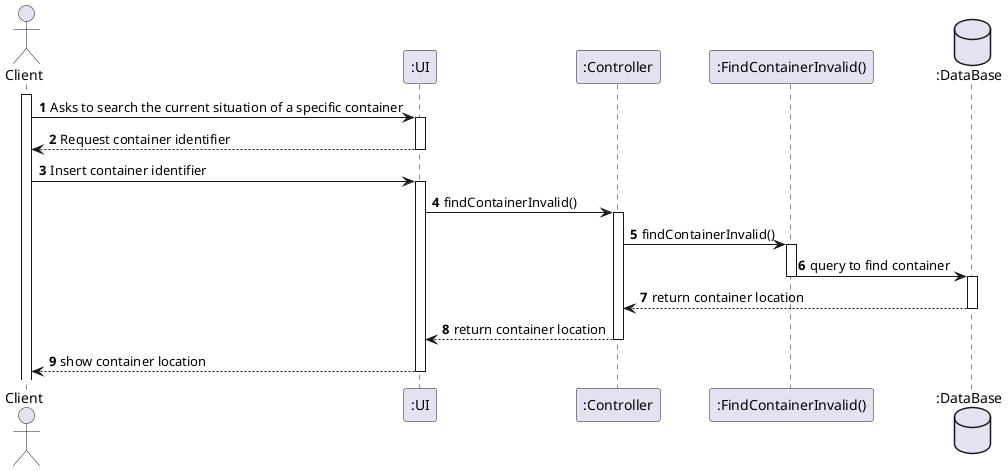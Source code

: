 @startuml
autonumber
actor "Client" as ADM

participant ":UI" as ui
participant ":Controller" as ctrl
participant ":FindContainerInvalid()" as model
database ":DataBase" as db


activate ADM
ADM -> ui : Asks to search the current situation of a specific container

activate ui
ui --> ADM : Request container identifier
deactivate ui
ADM -> ui : Insert container identifier
activate ui

ui -> ctrl : findContainerInvalid()
activate ctrl
ctrl -> model : findContainerInvalid()
activate model
model -> db : query to find container
deactivate model
activate db
db --> ctrl : return container location
deactivate db
ctrl --> ui : return container location
deactivate ctrl
ui --> ADM : show container location

deactivate ui

@enduml